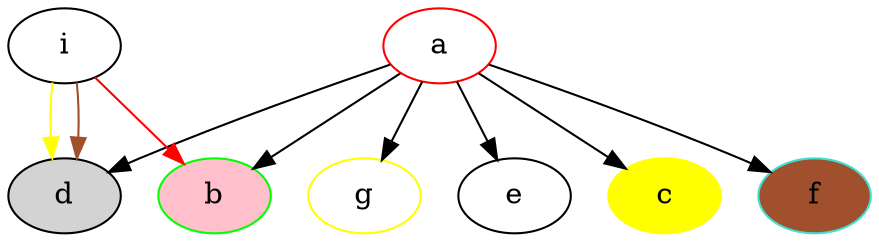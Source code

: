 /* Test stroke and fill coloring */
digraph G {

a [color=red];
b [style="filled", fillcolor=blue];
c [style="filled", color=yellow];
d [style=filled];
b [style="filled", fillcolor=pink, color=green];
f [style="filled", fillcolor="0.051 0.718 0.627",color="#40e0d0"];
g [color="#ffff00"];
a -> {b c d e f g};
i -> b [color=red];
i -> d [color="#ffff00"];
i -> d [color="0.051 0.718 0.627"];


}